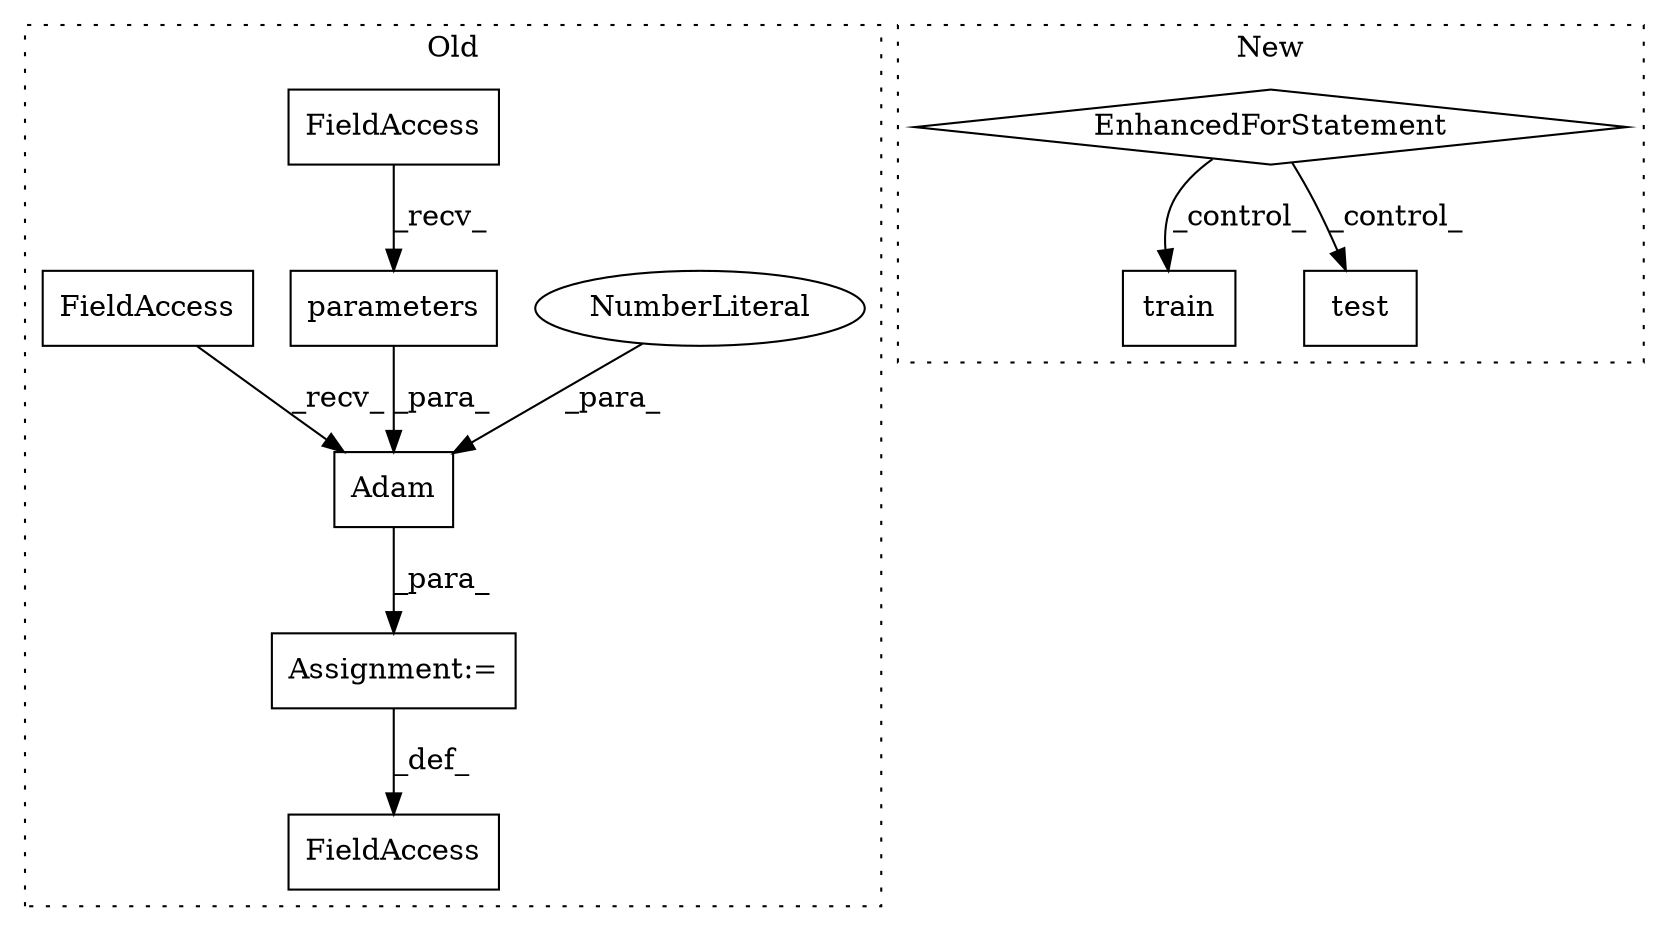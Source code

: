 digraph G {
subgraph cluster0 {
1 [label="Adam" a="32" s="1561,1595" l="5,1" shape="box"];
3 [label="NumberLiteral" a="34" s="1585" l="4" shape="ellipse"];
5 [label="FieldAccess" a="22" s="1539" l="9" shape="box"];
6 [label="Assignment:=" a="7" s="1548" l="1" shape="box"];
7 [label="parameters" a="32" s="1572" l="12" shape="box"];
8 [label="FieldAccess" a="22" s="1566" l="5" shape="box"];
9 [label="FieldAccess" a="22" s="1549" l="11" shape="box"];
label = "Old";
style="dotted";
}
subgraph cluster1 {
2 [label="train" a="32" s="2254" l="7" shape="box"];
4 [label="EnhancedForStatement" a="70" s="1969,2044" l="53,2" shape="diamond"];
10 [label="test" a="32" s="2275,2288" l="5,1" shape="box"];
label = "New";
style="dotted";
}
1 -> 6 [label="_para_"];
3 -> 1 [label="_para_"];
4 -> 2 [label="_control_"];
4 -> 10 [label="_control_"];
6 -> 5 [label="_def_"];
7 -> 1 [label="_para_"];
8 -> 7 [label="_recv_"];
9 -> 1 [label="_recv_"];
}